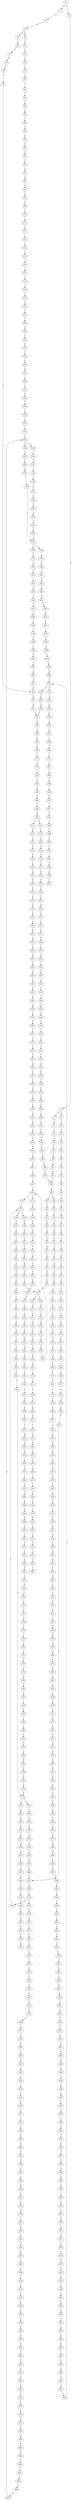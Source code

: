 strict digraph  {
	S0 -> S1 [ label = G ];
	S0 -> S2 [ label = A ];
	S1 -> S3 [ label = T ];
	S2 -> S4 [ label = G ];
	S3 -> S5 [ label = T ];
	S4 -> S6 [ label = G ];
	S4 -> S7 [ label = T ];
	S5 -> S8 [ label = G ];
	S5 -> S9 [ label = C ];
	S6 -> S10 [ label = G ];
	S7 -> S11 [ label = A ];
	S8 -> S12 [ label = C ];
	S9 -> S13 [ label = T ];
	S10 -> S14 [ label = T ];
	S11 -> S15 [ label = A ];
	S12 -> S16 [ label = T ];
	S13 -> S17 [ label = G ];
	S14 -> S18 [ label = T ];
	S15 -> S19 [ label = A ];
	S16 -> S20 [ label = G ];
	S17 -> S21 [ label = G ];
	S18 -> S22 [ label = G ];
	S19 -> S23 [ label = G ];
	S20 -> S24 [ label = T ];
	S21 -> S25 [ label = G ];
	S22 -> S26 [ label = T ];
	S23 -> S27 [ label = G ];
	S24 -> S28 [ label = T ];
	S25 -> S29 [ label = T ];
	S26 -> S30 [ label = A ];
	S27 -> S31 [ label = A ];
	S28 -> S32 [ label = C ];
	S29 -> S33 [ label = A ];
	S30 -> S34 [ label = G ];
	S31 -> S35 [ label = A ];
	S32 -> S36 [ label = G ];
	S33 -> S37 [ label = G ];
	S34 -> S38 [ label = T ];
	S35 -> S39 [ label = A ];
	S36 -> S40 [ label = T ];
	S37 -> S41 [ label = A ];
	S38 -> S42 [ label = C ];
	S39 -> S43 [ label = C ];
	S40 -> S44 [ label = A ];
	S41 -> S45 [ label = G ];
	S42 -> S46 [ label = A ];
	S43 -> S47 [ label = C ];
	S43 -> S48 [ label = G ];
	S44 -> S49 [ label = A ];
	S45 -> S50 [ label = T ];
	S46 -> S51 [ label = A ];
	S47 -> S52 [ label = T ];
	S48 -> S53 [ label = T ];
	S49 -> S54 [ label = C ];
	S50 -> S55 [ label = A ];
	S51 -> S56 [ label = A ];
	S52 -> S57 [ label = T ];
	S53 -> S58 [ label = C ];
	S54 -> S59 [ label = C ];
	S55 -> S60 [ label = G ];
	S56 -> S61 [ label = A ];
	S57 -> S62 [ label = T ];
	S58 -> S63 [ label = G ];
	S59 -> S64 [ label = G ];
	S60 -> S65 [ label = T ];
	S61 -> S66 [ label = T ];
	S62 -> S67 [ label = C ];
	S63 -> S68 [ label = A ];
	S64 -> S69 [ label = G ];
	S65 -> S70 [ label = C ];
	S66 -> S71 [ label = A ];
	S67 -> S72 [ label = C ];
	S68 -> S73 [ label = A ];
	S69 -> S74 [ label = T ];
	S70 -> S75 [ label = G ];
	S71 -> S76 [ label = A ];
	S72 -> S77 [ label = G ];
	S73 -> S78 [ label = G ];
	S74 -> S79 [ label = G ];
	S75 -> S80 [ label = T ];
	S76 -> S81 [ label = G ];
	S77 -> S82 [ label = T ];
	S78 -> S83 [ label = A ];
	S79 -> S84 [ label = A ];
	S80 -> S85 [ label = T ];
	S81 -> S86 [ label = A ];
	S82 -> S87 [ label = A ];
	S83 -> S88 [ label = A ];
	S84 -> S89 [ label = G ];
	S85 -> S90 [ label = A ];
	S86 -> S91 [ label = C ];
	S87 -> S92 [ label = G ];
	S88 -> S93 [ label = A ];
	S89 -> S94 [ label = C ];
	S90 -> S95 [ label = G ];
	S91 -> S96 [ label = T ];
	S92 -> S97 [ label = T ];
	S93 -> S98 [ label = A ];
	S94 -> S99 [ label = C ];
	S95 -> S100 [ label = T ];
	S96 -> S101 [ label = T ];
	S97 -> S102 [ label = C ];
	S98 -> S103 [ label = C ];
	S99 -> S104 [ label = G ];
	S100 -> S105 [ label = A ];
	S101 -> S106 [ label = A ];
	S102 -> S107 [ label = G ];
	S102 -> S108 [ label = C ];
	S103 -> S109 [ label = C ];
	S104 -> S110 [ label = C ];
	S105 -> S111 [ label = C ];
	S105 -> S112 [ label = T ];
	S106 -> S113 [ label = T ];
	S107 -> S114 [ label = G ];
	S108 -> S115 [ label = A ];
	S109 -> S116 [ label = T ];
	S110 -> S117 [ label = G ];
	S111 -> S118 [ label = G ];
	S112 -> S119 [ label = G ];
	S113 -> S120 [ label = T ];
	S114 -> S121 [ label = C ];
	S115 -> S122 [ label = C ];
	S116 -> S123 [ label = T ];
	S117 -> S124 [ label = C ];
	S118 -> S125 [ label = T ];
	S119 -> S126 [ label = T ];
	S120 -> S127 [ label = G ];
	S121 -> S128 [ label = G ];
	S122 -> S129 [ label = G ];
	S123 -> S130 [ label = C ];
	S124 -> S131 [ label = C ];
	S125 -> S132 [ label = G ];
	S126 -> S133 [ label = A ];
	S127 -> S134 [ label = T ];
	S128 -> S135 [ label = A ];
	S129 -> S136 [ label = A ];
	S130 -> S137 [ label = C ];
	S131 -> S138 [ label = A ];
	S132 -> S139 [ label = G ];
	S133 -> S140 [ label = G ];
	S134 -> S141 [ label = G ];
	S135 -> S142 [ label = C ];
	S136 -> S143 [ label = A ];
	S137 -> S144 [ label = A ];
	S138 -> S145 [ label = T ];
	S139 -> S146 [ label = A ];
	S140 -> S147 [ label = C ];
	S141 -> S148 [ label = A ];
	S142 -> S149 [ label = C ];
	S143 -> S150 [ label = G ];
	S144 -> S151 [ label = G ];
	S145 -> S152 [ label = C ];
	S146 -> S153 [ label = C ];
	S147 -> S154 [ label = A ];
	S148 -> S155 [ label = C ];
	S149 -> S156 [ label = G ];
	S150 -> S157 [ label = A ];
	S151 -> S158 [ label = T ];
	S152 -> S159 [ label = T ];
	S153 -> S160 [ label = G ];
	S154 -> S161 [ label = G ];
	S155 -> S162 [ label = T ];
	S156 -> S163 [ label = C ];
	S157 -> S164 [ label = C ];
	S158 -> S165 [ label = T ];
	S159 -> S166 [ label = A ];
	S160 -> S167 [ label = G ];
	S161 -> S168 [ label = G ];
	S162 -> S169 [ label = A ];
	S163 -> S170 [ label = T ];
	S164 -> S171 [ label = C ];
	S164 -> S172 [ label = T ];
	S165 -> S173 [ label = T ];
	S166 -> S174 [ label = C ];
	S167 -> S175 [ label = C ];
	S168 -> S176 [ label = T ];
	S169 -> S177 [ label = A ];
	S170 -> S178 [ label = T ];
	S171 -> S179 [ label = T ];
	S172 -> S180 [ label = T ];
	S173 -> S181 [ label = T ];
	S174 -> S182 [ label = A ];
	S175 -> S183 [ label = G ];
	S176 -> S184 [ label = A ];
	S177 -> S185 [ label = A ];
	S178 -> S186 [ label = C ];
	S179 -> S187 [ label = T ];
	S179 -> S188 [ label = A ];
	S180 -> S189 [ label = C ];
	S181 -> S190 [ label = C ];
	S182 -> S191 [ label = T ];
	S183 -> S192 [ label = G ];
	S184 -> S193 [ label = A ];
	S185 -> S194 [ label = G ];
	S186 -> S195 [ label = A ];
	S187 -> S196 [ label = C ];
	S188 -> S197 [ label = G ];
	S189 -> S198 [ label = G ];
	S190 -> S199 [ label = C ];
	S191 -> S200 [ label = C ];
	S192 -> S201 [ label = A ];
	S193 -> S202 [ label = G ];
	S194 -> S203 [ label = A ];
	S195 -> S204 [ label = A ];
	S196 -> S205 [ label = C ];
	S197 -> S206 [ label = A ];
	S198 -> S207 [ label = A ];
	S199 -> S208 [ label = C ];
	S200 -> S209 [ label = C ];
	S201 -> S210 [ label = A ];
	S202 -> S211 [ label = A ];
	S203 -> S212 [ label = A ];
	S204 -> S213 [ label = A ];
	S205 -> S214 [ label = C ];
	S206 -> S215 [ label = T ];
	S207 -> S216 [ label = A ];
	S208 -> S217 [ label = T ];
	S209 -> S218 [ label = G ];
	S210 -> S219 [ label = A ];
	S211 -> S220 [ label = A ];
	S212 -> S221 [ label = G ];
	S213 -> S222 [ label = T ];
	S214 -> S223 [ label = G ];
	S215 -> S224 [ label = C ];
	S216 -> S225 [ label = T ];
	S217 -> S226 [ label = A ];
	S218 -> S227 [ label = G ];
	S219 -> S228 [ label = G ];
	S220 -> S229 [ label = C ];
	S221 -> S230 [ label = A ];
	S222 -> S231 [ label = A ];
	S223 -> S232 [ label = T ];
	S224 -> S233 [ label = G ];
	S225 -> S234 [ label = A ];
	S226 -> S235 [ label = C ];
	S227 -> S236 [ label = T ];
	S228 -> S237 [ label = A ];
	S229 -> S238 [ label = C ];
	S230 -> S239 [ label = C ];
	S231 -> S240 [ label = G ];
	S232 -> S241 [ label = A ];
	S233 -> S242 [ label = A ];
	S234 -> S243 [ label = C ];
	S235 -> S244 [ label = G ];
	S236 -> S245 [ label = G ];
	S237 -> S246 [ label = G ];
	S238 -> S247 [ label = T ];
	S239 -> S248 [ label = A ];
	S239 -> S249 [ label = C ];
	S240 -> S250 [ label = C ];
	S241 -> S251 [ label = G ];
	S242 -> S252 [ label = G ];
	S243 -> S253 [ label = G ];
	S244 -> S254 [ label = C ];
	S245 -> S255 [ label = G ];
	S246 -> S256 [ label = G ];
	S247 -> S257 [ label = G ];
	S248 -> S258 [ label = G ];
	S249 -> S179 [ label = T ];
	S250 -> S259 [ label = C ];
	S251 -> S260 [ label = T ];
	S252 -> S261 [ label = C ];
	S253 -> S262 [ label = C ];
	S254 -> S263 [ label = A ];
	S255 -> S264 [ label = C ];
	S256 -> S265 [ label = T ];
	S257 -> S266 [ label = T ];
	S258 -> S267 [ label = G ];
	S259 -> S268 [ label = C ];
	S260 -> S102 [ label = C ];
	S261 -> S269 [ label = C ];
	S262 -> S270 [ label = C ];
	S263 -> S271 [ label = A ];
	S264 -> S272 [ label = G ];
	S265 -> S273 [ label = C ];
	S266 -> S274 [ label = C ];
	S267 -> S275 [ label = T ];
	S268 -> S276 [ label = T ];
	S269 -> S277 [ label = C ];
	S270 -> S278 [ label = T ];
	S271 -> S279 [ label = C ];
	S272 -> S280 [ label = C ];
	S273 -> S281 [ label = G ];
	S274 -> S282 [ label = T ];
	S275 -> S283 [ label = T ];
	S276 -> S284 [ label = T ];
	S277 -> S285 [ label = C ];
	S278 -> S286 [ label = T ];
	S279 -> S287 [ label = A ];
	S280 -> S288 [ label = T ];
	S281 -> S289 [ label = C ];
	S282 -> S290 [ label = C ];
	S283 -> S291 [ label = C ];
	S284 -> S292 [ label = C ];
	S285 -> S293 [ label = T ];
	S286 -> S294 [ label = C ];
	S287 -> S295 [ label = A ];
	S288 -> S296 [ label = A ];
	S289 -> S297 [ label = G ];
	S290 -> S298 [ label = G ];
	S291 -> S299 [ label = C ];
	S292 -> S300 [ label = C ];
	S293 -> S301 [ label = A ];
	S294 -> S302 [ label = C ];
	S295 -> S303 [ label = A ];
	S296 -> S304 [ label = C ];
	S297 -> S305 [ label = C ];
	S298 -> S306 [ label = C ];
	S299 -> S307 [ label = T ];
	S300 -> S308 [ label = T ];
	S301 -> S309 [ label = G ];
	S302 -> S310 [ label = G ];
	S303 -> S311 [ label = C ];
	S304 -> S312 [ label = C ];
	S305 -> S313 [ label = T ];
	S306 -> S314 [ label = T ];
	S307 -> S315 [ label = A ];
	S308 -> S316 [ label = G ];
	S309 -> S317 [ label = G ];
	S310 -> S318 [ label = G ];
	S311 -> S319 [ label = T ];
	S312 -> S320 [ label = G ];
	S313 -> S321 [ label = T ];
	S314 -> S322 [ label = T ];
	S315 -> S323 [ label = T ];
	S316 -> S324 [ label = G ];
	S317 -> S325 [ label = T ];
	S318 -> S326 [ label = G ];
	S319 -> S327 [ label = A ];
	S320 -> S328 [ label = G ];
	S320 -> S329 [ label = T ];
	S321 -> S330 [ label = G ];
	S322 -> S331 [ label = G ];
	S323 -> S332 [ label = G ];
	S324 -> S333 [ label = C ];
	S325 -> S334 [ label = A ];
	S326 -> S335 [ label = C ];
	S327 -> S336 [ label = A ];
	S328 -> S337 [ label = A ];
	S329 -> S338 [ label = T ];
	S330 -> S339 [ label = G ];
	S331 -> S340 [ label = C ];
	S332 -> S341 [ label = G ];
	S333 -> S342 [ label = G ];
	S334 -> S343 [ label = A ];
	S335 -> S344 [ label = T ];
	S336 -> S345 [ label = A ];
	S337 -> S346 [ label = C ];
	S338 -> S347 [ label = A ];
	S339 -> S348 [ label = A ];
	S340 -> S349 [ label = G ];
	S341 -> S350 [ label = A ];
	S342 -> S351 [ label = G ];
	S343 -> S352 [ label = A ];
	S344 -> S353 [ label = G ];
	S345 -> S354 [ label = A ];
	S346 -> S355 [ label = C ];
	S347 -> S356 [ label = A ];
	S348 -> S357 [ label = C ];
	S349 -> S358 [ label = G ];
	S350 -> S359 [ label = G ];
	S351 -> S360 [ label = T ];
	S352 -> S361 [ label = A ];
	S353 -> S362 [ label = T ];
	S354 -> S363 [ label = A ];
	S355 -> S364 [ label = T ];
	S356 -> S365 [ label = C ];
	S357 -> S366 [ label = T ];
	S358 -> S367 [ label = T ];
	S359 -> S368 [ label = T ];
	S360 -> S369 [ label = T ];
	S361 -> S370 [ label = A ];
	S362 -> S371 [ label = C ];
	S363 -> S372 [ label = C ];
	S364 -> S373 [ label = A ];
	S365 -> S374 [ label = G ];
	S366 -> S375 [ label = G ];
	S367 -> S376 [ label = G ];
	S368 -> S377 [ label = C ];
	S370 -> S378 [ label = T ];
	S370 -> S379 [ label = G ];
	S371 -> S380 [ label = A ];
	S372 -> S381 [ label = C ];
	S373 -> S382 [ label = G ];
	S373 -> S383 [ label = A ];
	S374 -> S384 [ label = G ];
	S375 -> S385 [ label = C ];
	S376 -> S386 [ label = T ];
	S377 -> S387 [ label = T ];
	S378 -> S388 [ label = A ];
	S379 -> S389 [ label = A ];
	S380 -> S390 [ label = A ];
	S381 -> S391 [ label = T ];
	S382 -> S392 [ label = C ];
	S383 -> S393 [ label = C ];
	S384 -> S394 [ label = A ];
	S385 -> S395 [ label = G ];
	S386 -> S396 [ label = G ];
	S387 -> S397 [ label = C ];
	S388 -> S398 [ label = G ];
	S389 -> S399 [ label = T ];
	S390 -> S400 [ label = C ];
	S391 -> S401 [ label = C ];
	S392 -> S402 [ label = A ];
	S393 -> S403 [ label = A ];
	S394 -> S404 [ label = C ];
	S395 -> S405 [ label = G ];
	S396 -> S406 [ label = G ];
	S397 -> S407 [ label = T ];
	S398 -> S408 [ label = G ];
	S399 -> S409 [ label = A ];
	S400 -> S410 [ label = G ];
	S401 -> S411 [ label = C ];
	S402 -> S412 [ label = G ];
	S403 -> S413 [ label = G ];
	S404 -> S414 [ label = C ];
	S405 -> S415 [ label = G ];
	S406 -> S416 [ label = A ];
	S407 -> S417 [ label = A ];
	S408 -> S418 [ label = T ];
	S409 -> S419 [ label = A ];
	S410 -> S420 [ label = A ];
	S411 -> S421 [ label = T ];
	S412 -> S422 [ label = A ];
	S413 -> S423 [ label = A ];
	S414 -> S424 [ label = T ];
	S415 -> S425 [ label = A ];
	S416 -> S426 [ label = A ];
	S417 -> S427 [ label = C ];
	S418 -> S428 [ label = A ];
	S419 -> S429 [ label = A ];
	S420 -> S430 [ label = C ];
	S421 -> S431 [ label = T ];
	S422 -> S432 [ label = A ];
	S423 -> S433 [ label = A ];
	S424 -> S373 [ label = A ];
	S425 -> S434 [ label = C ];
	S426 -> S435 [ label = A ];
	S427 -> S436 [ label = T ];
	S428 -> S437 [ label = A ];
	S429 -> S438 [ label = G ];
	S430 -> S439 [ label = A ];
	S431 -> S440 [ label = C ];
	S432 -> S441 [ label = G ];
	S433 -> S442 [ label = A ];
	S434 -> S443 [ label = G ];
	S435 -> S444 [ label = G ];
	S436 -> S445 [ label = T ];
	S437 -> S446 [ label = C ];
	S438 -> S447 [ label = A ];
	S439 -> S448 [ label = C ];
	S440 -> S449 [ label = G ];
	S441 -> S450 [ label = G ];
	S442 -> S451 [ label = G ];
	S443 -> S452 [ label = A ];
	S444 -> S453 [ label = G ];
	S445 -> S454 [ label = C ];
	S446 -> S455 [ label = G ];
	S447 -> S456 [ label = A ];
	S448 -> S457 [ label = T ];
	S449 -> S458 [ label = A ];
	S450 -> S459 [ label = G ];
	S451 -> S460 [ label = G ];
	S452 -> S461 [ label = A ];
	S453 -> S462 [ label = A ];
	S454 -> S463 [ label = C ];
	S455 -> S464 [ label = G ];
	S456 -> S221 [ label = G ];
	S457 -> S465 [ label = G ];
	S458 -> S466 [ label = C ];
	S459 -> S467 [ label = G ];
	S460 -> S468 [ label = A ];
	S461 -> S469 [ label = G ];
	S462 -> S470 [ label = A ];
	S463 -> S471 [ label = C ];
	S464 -> S472 [ label = T ];
	S465 -> S473 [ label = G ];
	S466 -> S474 [ label = C ];
	S467 -> S475 [ label = T ];
	S468 -> S476 [ label = T ];
	S469 -> S477 [ label = A ];
	S470 -> S39 [ label = A ];
	S471 -> S478 [ label = T ];
	S472 -> S479 [ label = A ];
	S473 -> S480 [ label = T ];
	S474 -> S481 [ label = C ];
	S475 -> S482 [ label = C ];
	S476 -> S483 [ label = C ];
	S477 -> S164 [ label = C ];
	S478 -> S484 [ label = G ];
	S479 -> S485 [ label = G ];
	S480 -> S486 [ label = A ];
	S481 -> S487 [ label = A ];
	S482 -> S488 [ label = A ];
	S483 -> S489 [ label = T ];
	S484 -> S490 [ label = G ];
	S485 -> S491 [ label = C ];
	S486 -> S492 [ label = G ];
	S487 -> S493 [ label = A ];
	S488 -> S494 [ label = G ];
	S489 -> S495 [ label = G ];
	S490 -> S496 [ label = T ];
	S491 -> S497 [ label = C ];
	S492 -> S498 [ label = A ];
	S493 -> S499 [ label = T ];
	S494 -> S500 [ label = G ];
	S495 -> S501 [ label = G ];
	S496 -> S502 [ label = G ];
	S497 -> S503 [ label = G ];
	S498 -> S504 [ label = A ];
	S499 -> S505 [ label = T ];
	S500 -> S506 [ label = G ];
	S501 -> S507 [ label = G ];
	S502 -> S508 [ label = A ];
	S503 -> S509 [ label = T ];
	S504 -> S510 [ label = C ];
	S505 -> S511 [ label = T ];
	S506 -> S512 [ label = T ];
	S507 -> S513 [ label = T ];
	S508 -> S514 [ label = T ];
	S509 -> S515 [ label = T ];
	S510 -> S516 [ label = C ];
	S511 -> S517 [ label = T ];
	S512 -> S518 [ label = A ];
	S512 -> S519 [ label = G ];
	S513 -> S33 [ label = A ];
	S514 -> S520 [ label = A ];
	S516 -> S521 [ label = C ];
	S517 -> S522 [ label = G ];
	S518 -> S523 [ label = G ];
	S519 -> S524 [ label = A ];
	S520 -> S525 [ label = A ];
	S521 -> S526 [ label = A ];
	S522 -> S527 [ label = G ];
	S523 -> S528 [ label = A ];
	S524 -> S529 [ label = C ];
	S525 -> S530 [ label = T ];
	S526 -> S531 [ label = G ];
	S527 -> S532 [ label = A ];
	S528 -> S45 [ label = G ];
	S529 -> S533 [ label = T ];
	S530 -> S534 [ label = T ];
	S531 -> S535 [ label = T ];
	S532 -> S536 [ label = G ];
	S533 -> S537 [ label = T ];
	S534 -> S538 [ label = T ];
	S535 -> S539 [ label = G ];
	S536 -> S540 [ label = T ];
	S537 -> S541 [ label = G ];
	S538 -> S542 [ label = T ];
	S539 -> S543 [ label = T ];
	S540 -> S544 [ label = A ];
	S541 -> S545 [ label = A ];
	S542 -> S546 [ label = C ];
	S543 -> S547 [ label = C ];
	S544 -> S548 [ label = G ];
	S545 -> S549 [ label = G ];
	S546 -> S550 [ label = T ];
	S547 -> S551 [ label = G ];
	S548 -> S552 [ label = A ];
	S549 -> S553 [ label = A ];
	S550 -> S554 [ label = C ];
	S551 -> S555 [ label = G ];
	S552 -> S556 [ label = A ];
	S553 -> S557 [ label = A ];
	S554 -> S558 [ label = C ];
	S555 -> S559 [ label = T ];
	S556 -> S560 [ label = A ];
	S557 -> S561 [ label = A ];
	S558 -> S562 [ label = G ];
	S559 -> S563 [ label = T ];
	S560 -> S564 [ label = G ];
	S561 -> S565 [ label = A ];
	S562 -> S566 [ label = G ];
	S563 -> S567 [ label = T ];
	S564 -> S568 [ label = T ];
	S565 -> S569 [ label = T ];
	S566 -> S570 [ label = T ];
	S567 -> S571 [ label = G ];
	S568 -> S572 [ label = C ];
	S569 -> S573 [ label = G ];
	S570 -> S574 [ label = A ];
	S571 -> S575 [ label = C ];
	S572 -> S576 [ label = A ];
	S573 -> S577 [ label = G ];
	S574 -> S578 [ label = A ];
	S575 -> S579 [ label = A ];
	S576 -> S580 [ label = G ];
	S577 -> S581 [ label = T ];
	S578 -> S582 [ label = G ];
	S579 -> S583 [ label = A ];
	S580 -> S584 [ label = A ];
	S581 -> S585 [ label = T ];
	S582 -> S586 [ label = G ];
	S583 -> S587 [ label = A ];
	S584 -> S588 [ label = A ];
	S585 -> S589 [ label = T ];
	S586 -> S590 [ label = A ];
	S587 -> S591 [ label = C ];
	S588 -> S592 [ label = G ];
	S589 -> S593 [ label = T ];
	S590 -> S594 [ label = G ];
	S591 -> S595 [ label = T ];
	S592 -> S596 [ label = A ];
	S593 -> S597 [ label = A ];
	S594 -> S598 [ label = G ];
	S595 -> S599 [ label = C ];
	S596 -> S600 [ label = C ];
	S597 -> S601 [ label = T ];
	S598 -> S602 [ label = A ];
	S599 -> S603 [ label = C ];
	S600 -> S604 [ label = T ];
	S601 -> S605 [ label = A ];
	S602 -> S606 [ label = A ];
	S603 -> S607 [ label = T ];
	S604 -> S608 [ label = A ];
	S605 -> S609 [ label = G ];
	S606 -> S610 [ label = T ];
	S607 -> S611 [ label = G ];
	S608 -> S612 [ label = G ];
	S609 -> S613 [ label = A ];
	S610 -> S614 [ label = A ];
	S611 -> S615 [ label = G ];
	S612 -> S616 [ label = T ];
	S614 -> S617 [ label = T ];
	S615 -> S618 [ label = T ];
	S616 -> S619 [ label = A ];
	S617 -> S620 [ label = C ];
	S618 -> S621 [ label = A ];
	S619 -> S622 [ label = A ];
	S620 -> S623 [ label = T ];
	S621 -> S624 [ label = A ];
	S622 -> S625 [ label = T ];
	S623 -> S626 [ label = T ];
	S624 -> S627 [ label = A ];
	S625 -> S628 [ label = A ];
	S626 -> S629 [ label = C ];
	S627 -> S630 [ label = A ];
	S628 -> S631 [ label = T ];
	S629 -> S632 [ label = A ];
	S630 -> S370 [ label = A ];
	S631 -> S633 [ label = G ];
	S632 -> S634 [ label = T ];
	S633 -> S635 [ label = A ];
	S634 -> S636 [ label = T ];
	S635 -> S637 [ label = C ];
	S636 -> S638 [ label = C ];
	S637 -> S639 [ label = A ];
	S638 -> S640 [ label = G ];
	S639 -> S641 [ label = A ];
	S640 -> S642 [ label = C ];
	S641 -> S643 [ label = A ];
	S642 -> S644 [ label = T ];
	S643 -> S645 [ label = T ];
	S644 -> S646 [ label = A ];
	S645 -> S647 [ label = T ];
	S646 -> S648 [ label = C ];
	S647 -> S649 [ label = A ];
	S648 -> S650 [ label = C ];
	S649 -> S651 [ label = G ];
	S650 -> S320 [ label = G ];
	S651 -> S652 [ label = A ];
	S652 -> S653 [ label = A ];
	S653 -> S654 [ label = A ];
	S654 -> S655 [ label = A ];
	S655 -> S656 [ label = C ];
	S656 -> S657 [ label = A ];
	S657 -> S658 [ label = C ];
	S658 -> S659 [ label = G ];
	S659 -> S660 [ label = T ];
	S660 -> S661 [ label = C ];
	S661 -> S662 [ label = A ];
	S662 -> S663 [ label = A ];
	S663 -> S664 [ label = G ];
	S664 -> S665 [ label = T ];
	S665 -> S666 [ label = A ];
	S666 -> S667 [ label = G ];
	S667 -> S668 [ label = A ];
	S668 -> S669 [ label = T ];
	S669 -> S670 [ label = T ];
	S670 -> S671 [ label = T ];
	S671 -> S672 [ label = A ];
	S672 -> S673 [ label = A ];
	S673 -> S674 [ label = A ];
	S674 -> S675 [ label = C ];
	S675 -> S676 [ label = T ];
	S676 -> S677 [ label = C ];
	S677 -> S678 [ label = C ];
	S678 -> S679 [ label = G ];
	S679 -> S680 [ label = A ];
	S680 -> S681 [ label = G ];
	S681 -> S682 [ label = G ];
	S682 -> S683 [ label = G ];
	S683 -> S684 [ label = A ];
	S684 -> S685 [ label = A ];
	S685 -> S686 [ label = C ];
	S686 -> S687 [ label = G ];
	S687 -> S688 [ label = T ];
	S688 -> S689 [ label = C ];
	S689 -> S690 [ label = A ];
	S690 -> S691 [ label = G ];
	S691 -> S692 [ label = G ];
	S692 -> S693 [ label = G ];
	S693 -> S512 [ label = T ];
}
